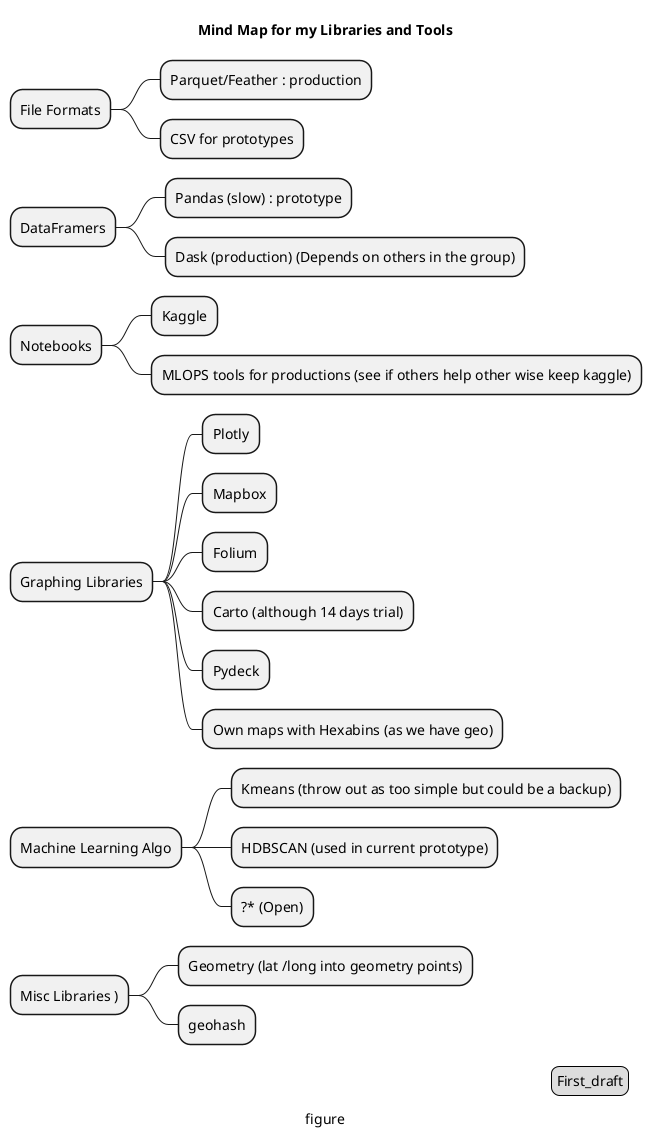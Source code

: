 @startmindmap
'https://plantuml.com/mindmap-diagram

caption figure
title Mind Map for my Libraries and Tools

*  File Formats
** Parquet/Feather : production
** CSV for prototypes
* DataFramers
** Pandas (slow) : prototype
** Dask (production) (Depends on others in the group)
* Notebooks
** Kaggle
** MLOPS tools for productions (see if others help other wise keep kaggle)
* Graphing Libraries
** Plotly
** Mapbox
** Folium
** Carto (although 14 days trial)
** Pydeck
** Own maps with Hexabins (as we have geo)
* Machine Learning Algo
** Kmeans (throw out as too simple but could be a backup)
** HDBSCAN (used in current prototype)
** ?* (Open)
* Misc Libraries )
** Geometry (lat /long into geometry points)
** geohash


legend right
First_draft
endlegend
@endmindmap
